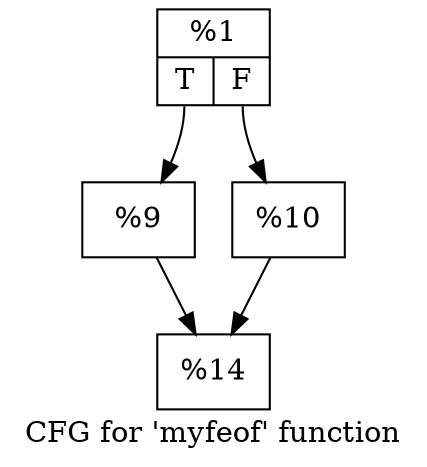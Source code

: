 digraph "CFG for 'myfeof' function" {
	label="CFG for 'myfeof' function";

	Node0x1995da0 [shape=record,label="{%1|{<s0>T|<s1>F}}"];
	Node0x1995da0:s0 -> Node0x1995ee0;
	Node0x1995da0:s1 -> Node0x19963b0;
	Node0x1995ee0 [shape=record,label="{%9}"];
	Node0x1995ee0 -> Node0x199b5d0;
	Node0x19963b0 [shape=record,label="{%10}"];
	Node0x19963b0 -> Node0x199b5d0;
	Node0x199b5d0 [shape=record,label="{%14}"];
}

